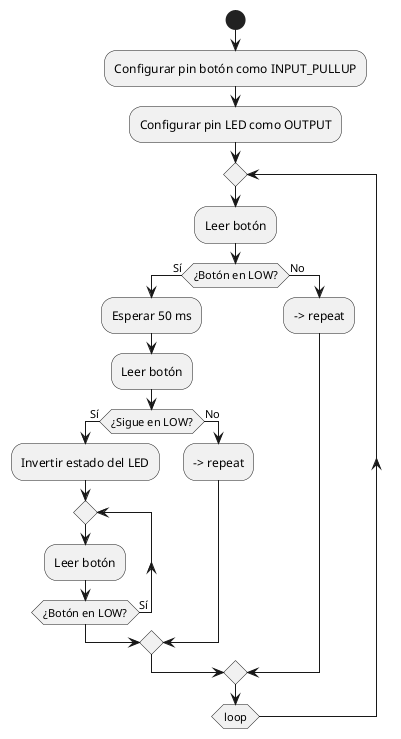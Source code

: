 @startuml
start

:Configurar pin botón como INPUT_PULLUP;
:Configurar pin LED como OUTPUT;

repeat
  :Leer botón;
  if (¿Botón en LOW?) then (Sí)
    :Esperar 50 ms;
    :Leer botón;
    if (¿Sigue en LOW?) then (Sí)
      :Invertir estado del LED;
      repeat
        :Leer botón;
      repeat while (¿Botón en LOW?) is (Sí)
    else (No)
      --> repeat
    endif
  else (No)
    --> repeat
  endif
repeat while (loop)
@enduml
